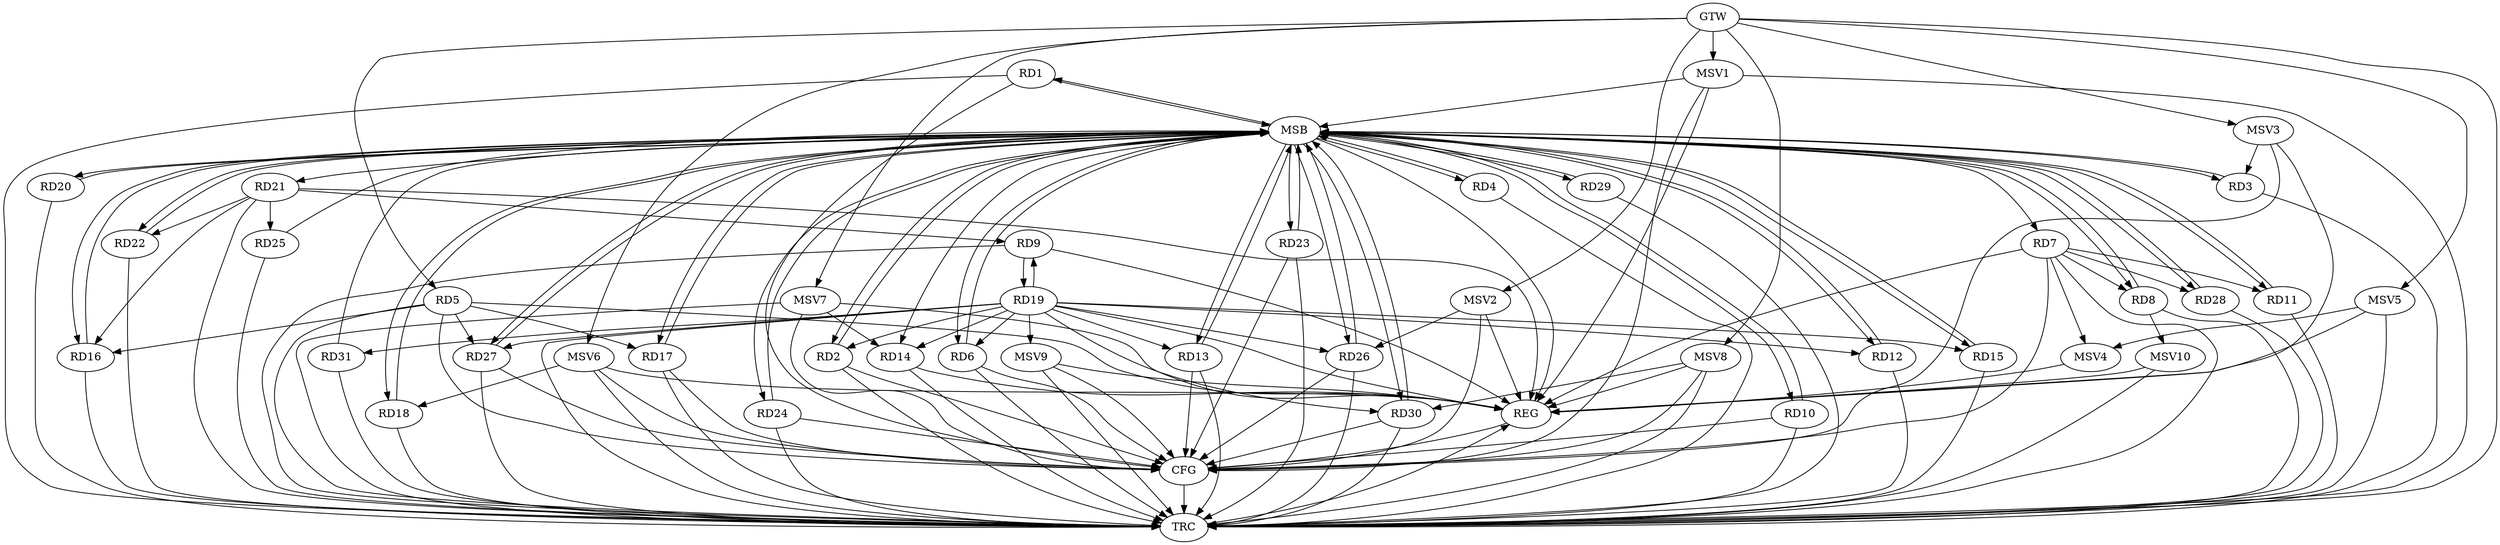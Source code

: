 strict digraph G {
  RD1 [ label="RD1" ];
  RD2 [ label="RD2" ];
  RD3 [ label="RD3" ];
  RD4 [ label="RD4" ];
  RD5 [ label="RD5" ];
  RD6 [ label="RD6" ];
  RD7 [ label="RD7" ];
  RD8 [ label="RD8" ];
  RD9 [ label="RD9" ];
  RD10 [ label="RD10" ];
  RD11 [ label="RD11" ];
  RD12 [ label="RD12" ];
  RD13 [ label="RD13" ];
  RD14 [ label="RD14" ];
  RD15 [ label="RD15" ];
  RD16 [ label="RD16" ];
  RD17 [ label="RD17" ];
  RD18 [ label="RD18" ];
  RD19 [ label="RD19" ];
  RD20 [ label="RD20" ];
  RD21 [ label="RD21" ];
  RD22 [ label="RD22" ];
  RD23 [ label="RD23" ];
  RD24 [ label="RD24" ];
  RD25 [ label="RD25" ];
  RD26 [ label="RD26" ];
  RD27 [ label="RD27" ];
  RD28 [ label="RD28" ];
  RD29 [ label="RD29" ];
  RD30 [ label="RD30" ];
  RD31 [ label="RD31" ];
  GTW [ label="GTW" ];
  REG [ label="REG" ];
  MSB [ label="MSB" ];
  CFG [ label="CFG" ];
  TRC [ label="TRC" ];
  MSV1 [ label="MSV1" ];
  MSV2 [ label="MSV2" ];
  MSV3 [ label="MSV3" ];
  MSV4 [ label="MSV4" ];
  MSV5 [ label="MSV5" ];
  MSV6 [ label="MSV6" ];
  MSV7 [ label="MSV7" ];
  MSV8 [ label="MSV8" ];
  MSV9 [ label="MSV9" ];
  MSV10 [ label="MSV10" ];
  RD5 -> RD16;
  RD5 -> RD17;
  RD5 -> RD27;
  RD19 -> RD6;
  RD7 -> RD8;
  RD7 -> RD11;
  RD7 -> RD28;
  RD9 -> RD19;
  RD19 -> RD9;
  RD21 -> RD9;
  RD21 -> RD16;
  RD19 -> RD27;
  RD19 -> RD30;
  RD19 -> RD31;
  RD21 -> RD22;
  RD21 -> RD25;
  GTW -> RD5;
  RD5 -> REG;
  RD7 -> REG;
  RD9 -> REG;
  RD14 -> REG;
  RD19 -> REG;
  RD21 -> REG;
  RD1 -> MSB;
  MSB -> RD20;
  MSB -> RD27;
  MSB -> REG;
  RD2 -> MSB;
  MSB -> RD8;
  RD3 -> MSB;
  MSB -> RD1;
  MSB -> RD4;
  RD4 -> MSB;
  MSB -> RD14;
  MSB -> RD23;
  RD6 -> MSB;
  MSB -> RD2;
  MSB -> RD7;
  MSB -> RD18;
  MSB -> RD24;
  RD8 -> MSB;
  MSB -> RD11;
  MSB -> RD12;
  RD10 -> MSB;
  RD11 -> MSB;
  RD12 -> MSB;
  MSB -> RD15;
  MSB -> RD26;
  RD13 -> MSB;
  MSB -> RD17;
  RD15 -> MSB;
  MSB -> RD16;
  RD16 -> MSB;
  MSB -> RD28;
  RD17 -> MSB;
  RD18 -> MSB;
  MSB -> RD21;
  RD20 -> MSB;
  MSB -> RD6;
  RD22 -> MSB;
  MSB -> RD29;
  RD23 -> MSB;
  MSB -> RD10;
  RD24 -> MSB;
  MSB -> RD30;
  RD25 -> MSB;
  MSB -> RD13;
  RD26 -> MSB;
  MSB -> RD3;
  RD27 -> MSB;
  RD28 -> MSB;
  RD29 -> MSB;
  RD30 -> MSB;
  RD31 -> MSB;
  MSB -> RD22;
  RD13 -> CFG;
  RD23 -> CFG;
  RD6 -> CFG;
  RD26 -> CFG;
  RD27 -> CFG;
  RD2 -> CFG;
  RD1 -> CFG;
  RD7 -> CFG;
  RD30 -> CFG;
  RD5 -> CFG;
  RD24 -> CFG;
  RD10 -> CFG;
  RD17 -> CFG;
  REG -> CFG;
  RD1 -> TRC;
  RD2 -> TRC;
  RD3 -> TRC;
  RD4 -> TRC;
  RD5 -> TRC;
  RD6 -> TRC;
  RD7 -> TRC;
  RD8 -> TRC;
  RD9 -> TRC;
  RD10 -> TRC;
  RD11 -> TRC;
  RD12 -> TRC;
  RD13 -> TRC;
  RD14 -> TRC;
  RD15 -> TRC;
  RD16 -> TRC;
  RD17 -> TRC;
  RD18 -> TRC;
  RD19 -> TRC;
  RD20 -> TRC;
  RD21 -> TRC;
  RD22 -> TRC;
  RD23 -> TRC;
  RD24 -> TRC;
  RD25 -> TRC;
  RD26 -> TRC;
  RD27 -> TRC;
  RD28 -> TRC;
  RD29 -> TRC;
  RD30 -> TRC;
  RD31 -> TRC;
  GTW -> TRC;
  CFG -> TRC;
  TRC -> REG;
  RD19 -> RD2;
  RD19 -> RD26;
  RD19 -> RD13;
  RD19 -> RD14;
  RD19 -> RD15;
  RD19 -> RD12;
  MSV1 -> MSB;
  GTW -> MSV1;
  MSV1 -> REG;
  MSV1 -> TRC;
  MSV1 -> CFG;
  MSV2 -> RD26;
  GTW -> MSV2;
  MSV2 -> REG;
  MSV2 -> CFG;
  MSV3 -> RD3;
  GTW -> MSV3;
  MSV3 -> REG;
  MSV3 -> CFG;
  RD7 -> MSV4;
  MSV4 -> REG;
  MSV5 -> MSV4;
  GTW -> MSV5;
  MSV5 -> REG;
  MSV5 -> TRC;
  MSV6 -> RD18;
  GTW -> MSV6;
  MSV6 -> REG;
  MSV6 -> TRC;
  MSV6 -> CFG;
  MSV7 -> RD14;
  GTW -> MSV7;
  MSV7 -> REG;
  MSV7 -> TRC;
  MSV7 -> CFG;
  MSV8 -> RD30;
  GTW -> MSV8;
  MSV8 -> REG;
  MSV8 -> TRC;
  MSV8 -> CFG;
  RD19 -> MSV9;
  MSV9 -> REG;
  MSV9 -> TRC;
  MSV9 -> CFG;
  RD8 -> MSV10;
  MSV10 -> REG;
  MSV10 -> TRC;
}
